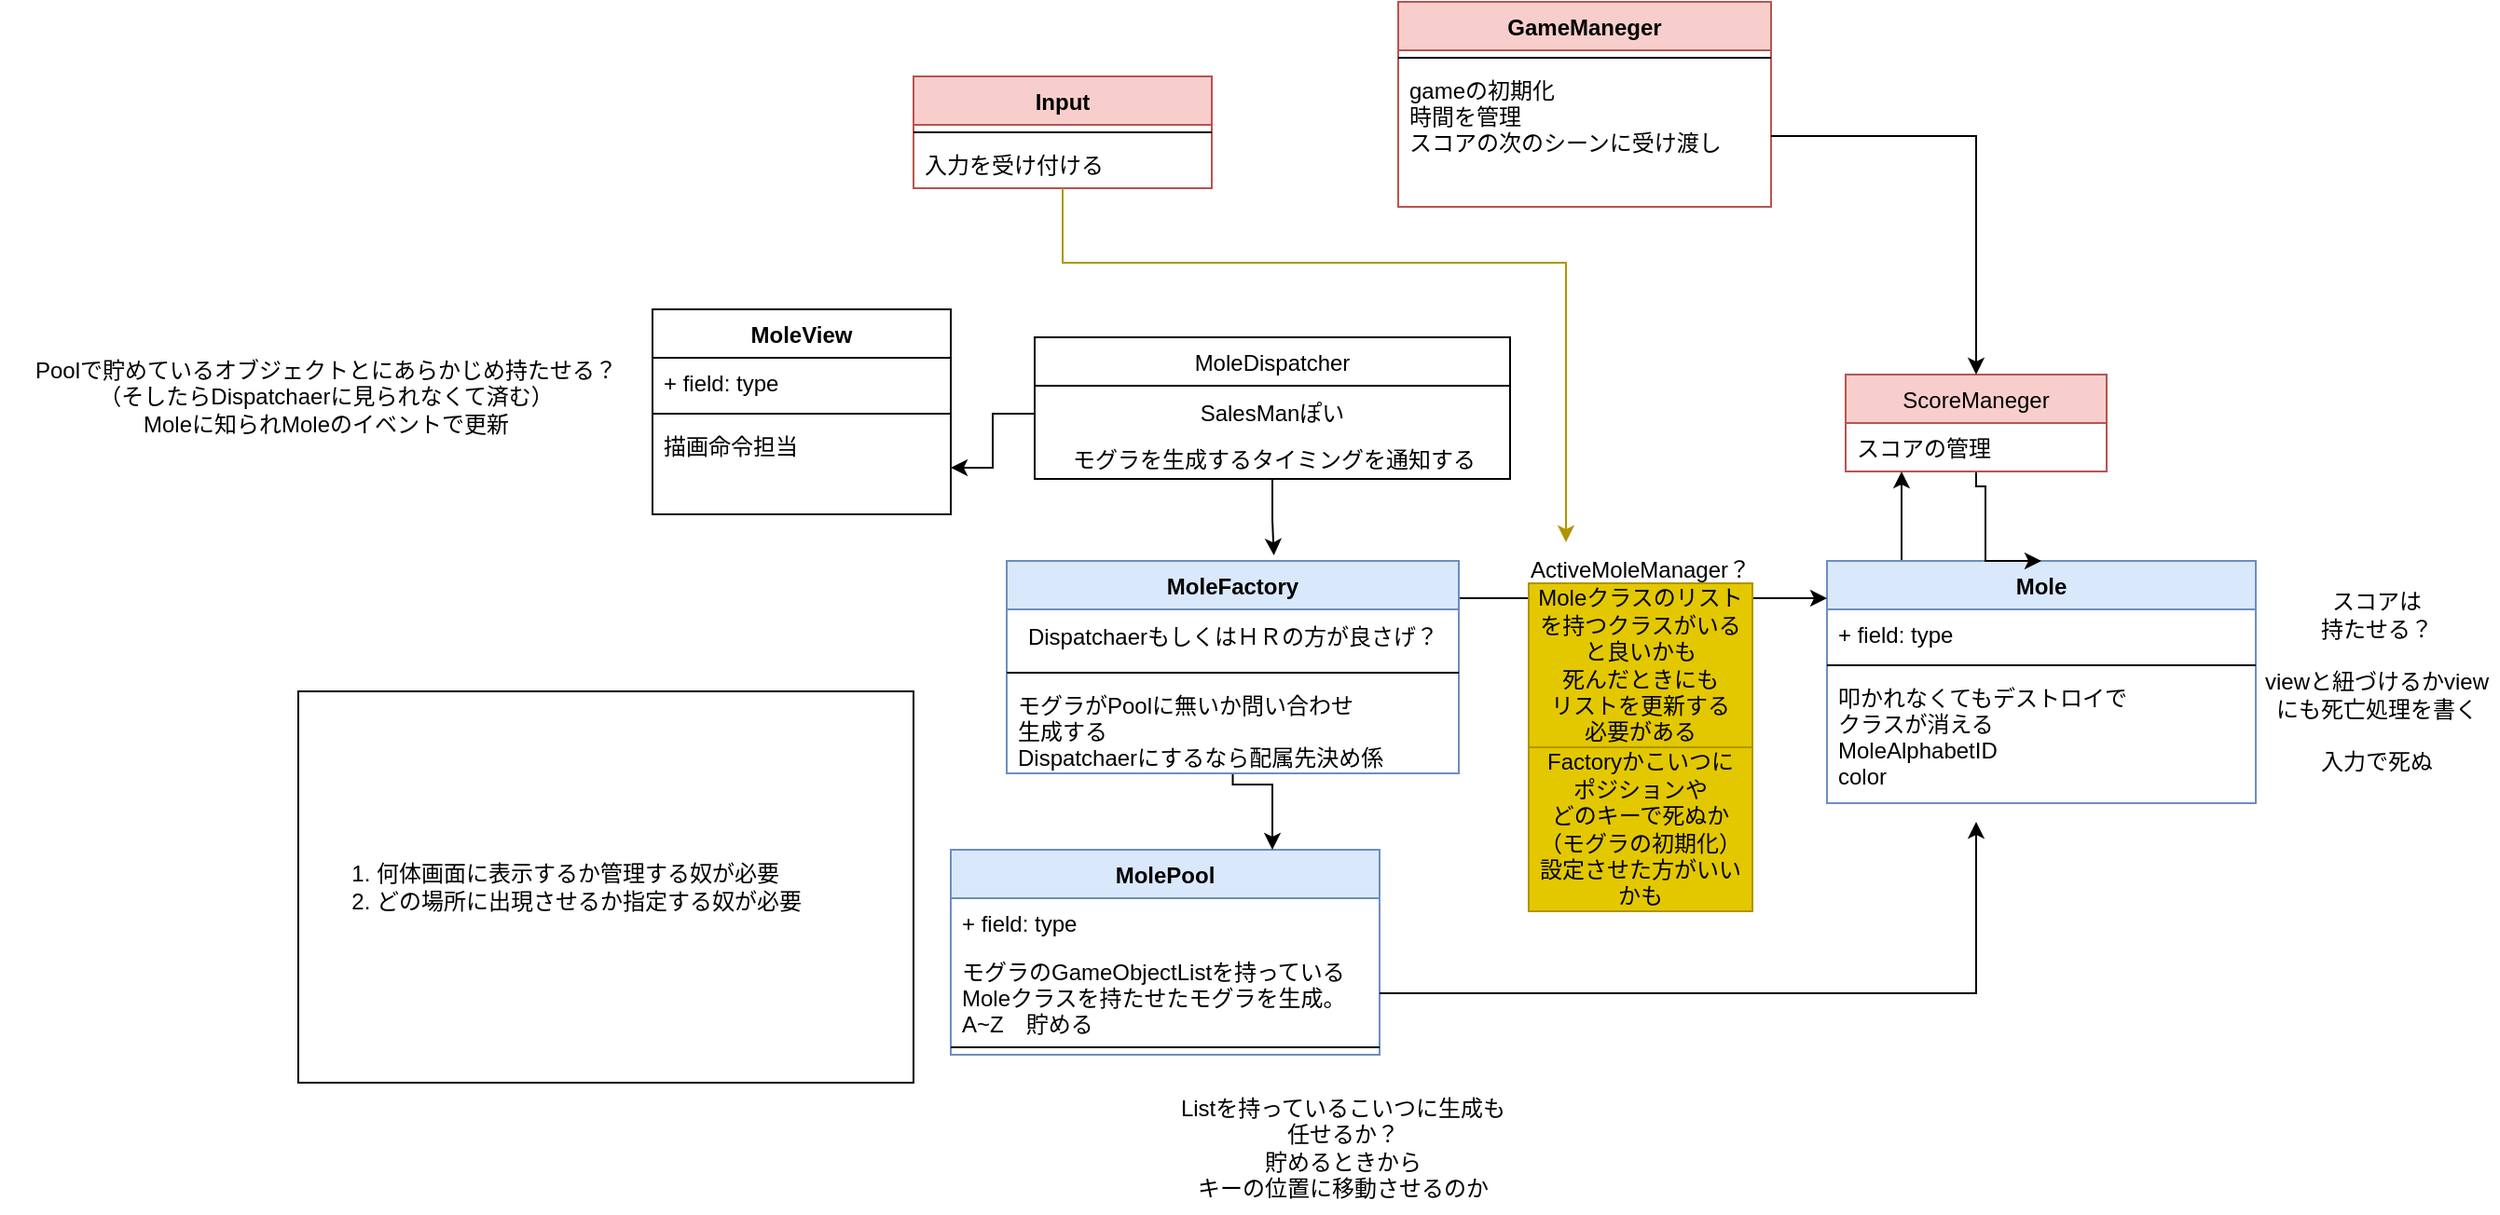 <mxfile version="17.5.0" type="github">
  <diagram name="Page-1" id="c4acf3e9-155e-7222-9cf6-157b1a14988f">
    <mxGraphModel dx="1632" dy="1543" grid="1" gridSize="10" guides="1" tooltips="1" connect="1" arrows="1" fold="1" page="1" pageScale="1" pageWidth="850" pageHeight="1100" background="none" math="0" shadow="0">
      <root>
        <mxCell id="0" />
        <mxCell id="1" parent="0" />
        <mxCell id="Vvdhg_ALBChD_DTkoO_b-1" value="Input" style="swimlane;fontStyle=1;align=center;verticalAlign=top;childLayout=stackLayout;horizontal=1;startSize=26;horizontalStack=0;resizeParent=1;resizeParentMax=0;resizeLast=0;collapsible=1;marginBottom=0;fillColor=#f8cecc;strokeColor=#b85450;" parent="1" vertex="1">
          <mxGeometry x="10" y="-250" width="160" height="60" as="geometry" />
        </mxCell>
        <mxCell id="Vvdhg_ALBChD_DTkoO_b-3" value="" style="line;strokeWidth=1;fillColor=none;align=left;verticalAlign=middle;spacingTop=-1;spacingLeft=3;spacingRight=3;rotatable=0;labelPosition=right;points=[];portConstraint=eastwest;" parent="Vvdhg_ALBChD_DTkoO_b-1" vertex="1">
          <mxGeometry y="26" width="160" height="8" as="geometry" />
        </mxCell>
        <mxCell id="Vvdhg_ALBChD_DTkoO_b-4" value="入力を受け付ける" style="text;strokeColor=none;fillColor=none;align=left;verticalAlign=top;spacingLeft=4;spacingRight=4;overflow=hidden;rotatable=0;points=[[0,0.5],[1,0.5]];portConstraint=eastwest;" parent="Vvdhg_ALBChD_DTkoO_b-1" vertex="1">
          <mxGeometry y="34" width="160" height="26" as="geometry" />
        </mxCell>
        <mxCell id="Vvdhg_ALBChD_DTkoO_b-9" value="GameManeger" style="swimlane;fontStyle=1;align=center;verticalAlign=top;childLayout=stackLayout;horizontal=1;startSize=26;horizontalStack=0;resizeParent=1;resizeParentMax=0;resizeLast=0;collapsible=1;marginBottom=0;fillColor=#f8cecc;strokeColor=#b85450;" parent="1" vertex="1">
          <mxGeometry x="270" y="-290" width="200" height="110" as="geometry" />
        </mxCell>
        <mxCell id="Vvdhg_ALBChD_DTkoO_b-11" value="" style="line;strokeWidth=1;fillColor=none;align=left;verticalAlign=middle;spacingTop=-1;spacingLeft=3;spacingRight=3;rotatable=0;labelPosition=right;points=[];portConstraint=eastwest;" parent="Vvdhg_ALBChD_DTkoO_b-9" vertex="1">
          <mxGeometry y="26" width="200" height="8" as="geometry" />
        </mxCell>
        <mxCell id="Vvdhg_ALBChD_DTkoO_b-12" value="gameの初期化&#xa;時間を管理&#xa;スコアの次のシーンに受け渡し" style="text;strokeColor=none;fillColor=none;align=left;verticalAlign=top;spacingLeft=4;spacingRight=4;overflow=hidden;rotatable=0;points=[[0,0.5],[1,0.5]];portConstraint=eastwest;" parent="Vvdhg_ALBChD_DTkoO_b-9" vertex="1">
          <mxGeometry y="34" width="200" height="76" as="geometry" />
        </mxCell>
        <mxCell id="XA66LzQS8de4cFt1vejA-6" value="" style="edgeStyle=orthogonalEdgeStyle;rounded=0;orthogonalLoop=1;jettySize=auto;html=1;" parent="1" source="Vvdhg_ALBChD_DTkoO_b-13" target="Vvdhg_ALBChD_DTkoO_b-42" edge="1">
          <mxGeometry relative="1" as="geometry">
            <Array as="points">
              <mxPoint x="540" y="-14" />
              <mxPoint x="540" y="-14" />
            </Array>
          </mxGeometry>
        </mxCell>
        <mxCell id="Vvdhg_ALBChD_DTkoO_b-13" value="Mole" style="swimlane;fontStyle=1;align=center;verticalAlign=top;childLayout=stackLayout;horizontal=1;startSize=26;horizontalStack=0;resizeParent=1;resizeParentMax=0;resizeLast=0;collapsible=1;marginBottom=0;fillColor=#dae8fc;strokeColor=#6c8ebf;" parent="1" vertex="1">
          <mxGeometry x="500" y="10" width="230" height="130" as="geometry" />
        </mxCell>
        <mxCell id="Vvdhg_ALBChD_DTkoO_b-14" value="+ field: type" style="text;strokeColor=none;fillColor=none;align=left;verticalAlign=top;spacingLeft=4;spacingRight=4;overflow=hidden;rotatable=0;points=[[0,0.5],[1,0.5]];portConstraint=eastwest;" parent="Vvdhg_ALBChD_DTkoO_b-13" vertex="1">
          <mxGeometry y="26" width="230" height="26" as="geometry" />
        </mxCell>
        <mxCell id="Vvdhg_ALBChD_DTkoO_b-15" value="" style="line;strokeWidth=1;fillColor=none;align=left;verticalAlign=middle;spacingTop=-1;spacingLeft=3;spacingRight=3;rotatable=0;labelPosition=right;points=[];portConstraint=eastwest;" parent="Vvdhg_ALBChD_DTkoO_b-13" vertex="1">
          <mxGeometry y="52" width="230" height="8" as="geometry" />
        </mxCell>
        <mxCell id="Vvdhg_ALBChD_DTkoO_b-16" value="叩かれなくてもデストロイで&#xa;クラスが消える&#xa;MoleAlphabetID&#xa;color" style="text;strokeColor=none;fillColor=none;align=left;verticalAlign=top;spacingLeft=4;spacingRight=4;overflow=hidden;rotatable=0;points=[[0,0.5],[1,0.5]];portConstraint=eastwest;" parent="Vvdhg_ALBChD_DTkoO_b-13" vertex="1">
          <mxGeometry y="60" width="230" height="70" as="geometry" />
        </mxCell>
        <mxCell id="Vvdhg_ALBChD_DTkoO_b-17" value="MolePool" style="swimlane;fontStyle=1;align=center;verticalAlign=top;childLayout=stackLayout;horizontal=1;startSize=26;horizontalStack=0;resizeParent=1;resizeParentMax=0;resizeLast=0;collapsible=1;marginBottom=0;fillColor=#dae8fc;strokeColor=#6c8ebf;" parent="1" vertex="1">
          <mxGeometry x="30" y="165" width="230" height="110" as="geometry" />
        </mxCell>
        <mxCell id="Vvdhg_ALBChD_DTkoO_b-18" value="+ field: type" style="text;strokeColor=none;fillColor=none;align=left;verticalAlign=top;spacingLeft=4;spacingRight=4;overflow=hidden;rotatable=0;points=[[0,0.5],[1,0.5]];portConstraint=eastwest;" parent="Vvdhg_ALBChD_DTkoO_b-17" vertex="1">
          <mxGeometry y="26" width="230" height="26" as="geometry" />
        </mxCell>
        <mxCell id="Vvdhg_ALBChD_DTkoO_b-20" value="モグラのGameObjectListを持っている&#xa;Moleクラスを持たせたモグラを生成。&#xa;A~Z　貯める" style="text;strokeColor=none;fillColor=none;align=left;verticalAlign=top;spacingLeft=4;spacingRight=4;overflow=hidden;rotatable=0;points=[[0,0.5],[1,0.5]];portConstraint=eastwest;" parent="Vvdhg_ALBChD_DTkoO_b-17" vertex="1">
          <mxGeometry y="52" width="230" height="50" as="geometry" />
        </mxCell>
        <mxCell id="Vvdhg_ALBChD_DTkoO_b-19" value="" style="line;strokeWidth=1;fillColor=none;align=left;verticalAlign=middle;spacingTop=-1;spacingLeft=3;spacingRight=3;rotatable=0;labelPosition=right;points=[];portConstraint=eastwest;" parent="Vvdhg_ALBChD_DTkoO_b-17" vertex="1">
          <mxGeometry y="102" width="230" height="8" as="geometry" />
        </mxCell>
        <mxCell id="Vvdhg_ALBChD_DTkoO_b-66" style="edgeStyle=orthogonalEdgeStyle;rounded=0;orthogonalLoop=1;jettySize=auto;html=1;entryX=0;entryY=0.154;entryDx=0;entryDy=0;entryPerimeter=0;" parent="1" source="Vvdhg_ALBChD_DTkoO_b-21" target="Vvdhg_ALBChD_DTkoO_b-13" edge="1">
          <mxGeometry relative="1" as="geometry">
            <Array as="points">
              <mxPoint x="335" y="30" />
              <mxPoint x="335" y="30" />
            </Array>
          </mxGeometry>
        </mxCell>
        <mxCell id="Z_1ZyHOvy-6-JFD3m0zJ-14" value="" style="edgeStyle=orthogonalEdgeStyle;rounded=0;orthogonalLoop=1;jettySize=auto;html=1;entryX=0.75;entryY=0;entryDx=0;entryDy=0;" parent="1" source="Vvdhg_ALBChD_DTkoO_b-21" target="Vvdhg_ALBChD_DTkoO_b-17" edge="1">
          <mxGeometry relative="1" as="geometry">
            <mxPoint x="210" y="130" as="targetPoint" />
            <Array as="points">
              <mxPoint x="181" y="130" />
              <mxPoint x="203" y="130" />
            </Array>
          </mxGeometry>
        </mxCell>
        <mxCell id="Vvdhg_ALBChD_DTkoO_b-21" value="MoleFactory" style="swimlane;fontStyle=1;align=center;verticalAlign=top;childLayout=stackLayout;horizontal=1;startSize=26;horizontalStack=0;resizeParent=1;resizeParentMax=0;resizeLast=0;collapsible=1;marginBottom=0;fillColor=#dae8fc;strokeColor=#6c8ebf;" parent="1" vertex="1">
          <mxGeometry x="60" y="10" width="242.5" height="114" as="geometry" />
        </mxCell>
        <mxCell id="Z_1ZyHOvy-6-JFD3m0zJ-3" value="DispatchaerもしくはＨＲの方が良さげ？" style="text;html=1;strokeColor=none;fillColor=none;align=center;verticalAlign=middle;whiteSpace=wrap;rounded=0;" parent="Vvdhg_ALBChD_DTkoO_b-21" vertex="1">
          <mxGeometry y="26" width="242.5" height="30" as="geometry" />
        </mxCell>
        <mxCell id="Vvdhg_ALBChD_DTkoO_b-23" value="" style="line;strokeWidth=1;fillColor=none;align=left;verticalAlign=middle;spacingTop=-1;spacingLeft=3;spacingRight=3;rotatable=0;labelPosition=right;points=[];portConstraint=eastwest;" parent="Vvdhg_ALBChD_DTkoO_b-21" vertex="1">
          <mxGeometry y="56" width="242.5" height="8" as="geometry" />
        </mxCell>
        <mxCell id="Vvdhg_ALBChD_DTkoO_b-24" value="モグラがPoolに無いか問い合わせ&#xa;生成する&#xa;Dispatchaerにするなら配属先決め係" style="text;strokeColor=none;fillColor=none;align=left;verticalAlign=top;spacingLeft=4;spacingRight=4;overflow=hidden;rotatable=0;points=[[0,0.5],[1,0.5]];portConstraint=eastwest;" parent="Vvdhg_ALBChD_DTkoO_b-21" vertex="1">
          <mxGeometry y="64" width="242.5" height="50" as="geometry" />
        </mxCell>
        <mxCell id="Vvdhg_ALBChD_DTkoO_b-26" value="MoleView" style="swimlane;fontStyle=1;align=center;verticalAlign=top;childLayout=stackLayout;horizontal=1;startSize=26;horizontalStack=0;resizeParent=1;resizeParentMax=0;resizeLast=0;collapsible=1;marginBottom=0;" parent="1" vertex="1">
          <mxGeometry x="-130" y="-125" width="160" height="110" as="geometry" />
        </mxCell>
        <mxCell id="Vvdhg_ALBChD_DTkoO_b-27" value="+ field: type" style="text;strokeColor=none;fillColor=none;align=left;verticalAlign=top;spacingLeft=4;spacingRight=4;overflow=hidden;rotatable=0;points=[[0,0.5],[1,0.5]];portConstraint=eastwest;" parent="Vvdhg_ALBChD_DTkoO_b-26" vertex="1">
          <mxGeometry y="26" width="160" height="26" as="geometry" />
        </mxCell>
        <mxCell id="Vvdhg_ALBChD_DTkoO_b-28" value="" style="line;strokeWidth=1;fillColor=none;align=left;verticalAlign=middle;spacingTop=-1;spacingLeft=3;spacingRight=3;rotatable=0;labelPosition=right;points=[];portConstraint=eastwest;" parent="Vvdhg_ALBChD_DTkoO_b-26" vertex="1">
          <mxGeometry y="52" width="160" height="8" as="geometry" />
        </mxCell>
        <mxCell id="Vvdhg_ALBChD_DTkoO_b-29" value="描画命令担当" style="text;strokeColor=none;fillColor=none;align=left;verticalAlign=top;spacingLeft=4;spacingRight=4;overflow=hidden;rotatable=0;points=[[0,0.5],[1,0.5]];portConstraint=eastwest;" parent="Vvdhg_ALBChD_DTkoO_b-26" vertex="1">
          <mxGeometry y="60" width="160" height="50" as="geometry" />
        </mxCell>
        <mxCell id="Vvdhg_ALBChD_DTkoO_b-30" value="MoleDispatcher" style="swimlane;fontStyle=0;childLayout=stackLayout;horizontal=1;startSize=26;horizontalStack=0;resizeParent=1;resizeParentMax=0;resizeLast=0;collapsible=1;marginBottom=0;" parent="1" vertex="1">
          <mxGeometry x="75" y="-110" width="255" height="76" as="geometry" />
        </mxCell>
        <mxCell id="Z_1ZyHOvy-6-JFD3m0zJ-2" value="SalesManぽい" style="text;html=1;strokeColor=none;fillColor=none;align=center;verticalAlign=middle;whiteSpace=wrap;rounded=0;" parent="Vvdhg_ALBChD_DTkoO_b-30" vertex="1">
          <mxGeometry y="26" width="255" height="30" as="geometry" />
        </mxCell>
        <mxCell id="Vvdhg_ALBChD_DTkoO_b-38" value="&lt;span style=&quot;text-align: left&quot;&gt;モグラを生成するタイミングを通知する&lt;br&gt;&lt;/span&gt;" style="text;html=1;align=center;verticalAlign=middle;resizable=0;points=[];autosize=1;strokeColor=none;fillColor=none;" parent="Vvdhg_ALBChD_DTkoO_b-30" vertex="1">
          <mxGeometry y="56" width="255" height="20" as="geometry" />
        </mxCell>
        <mxCell id="Vvdhg_ALBChD_DTkoO_b-52" value="" style="edgeStyle=orthogonalEdgeStyle;rounded=0;orthogonalLoop=1;jettySize=auto;html=1;entryX=0.5;entryY=0;entryDx=0;entryDy=0;" parent="1" source="Vvdhg_ALBChD_DTkoO_b-39" target="Vvdhg_ALBChD_DTkoO_b-13" edge="1">
          <mxGeometry relative="1" as="geometry">
            <Array as="points">
              <mxPoint x="580" y="-30" />
              <mxPoint x="585" y="-30" />
            </Array>
          </mxGeometry>
        </mxCell>
        <mxCell id="Vvdhg_ALBChD_DTkoO_b-39" value="ScoreManeger" style="swimlane;fontStyle=0;childLayout=stackLayout;horizontal=1;startSize=26;fillColor=#f8cecc;horizontalStack=0;resizeParent=1;resizeParentMax=0;resizeLast=0;collapsible=1;marginBottom=0;strokeColor=#b85450;" parent="1" vertex="1">
          <mxGeometry x="510" y="-90" width="140" height="52" as="geometry" />
        </mxCell>
        <mxCell id="Vvdhg_ALBChD_DTkoO_b-42" value="スコアの管理" style="text;strokeColor=none;fillColor=none;align=left;verticalAlign=top;spacingLeft=4;spacingRight=4;overflow=hidden;rotatable=0;points=[[0,0.5],[1,0.5]];portConstraint=eastwest;" parent="Vvdhg_ALBChD_DTkoO_b-39" vertex="1">
          <mxGeometry y="26" width="140" height="26" as="geometry" />
        </mxCell>
        <mxCell id="Vvdhg_ALBChD_DTkoO_b-59" style="edgeStyle=orthogonalEdgeStyle;rounded=0;orthogonalLoop=1;jettySize=auto;html=1;exitX=1;exitY=0.5;exitDx=0;exitDy=0;entryX=0.5;entryY=0;entryDx=0;entryDy=0;" parent="1" source="Vvdhg_ALBChD_DTkoO_b-12" target="Vvdhg_ALBChD_DTkoO_b-39" edge="1">
          <mxGeometry relative="1" as="geometry" />
        </mxCell>
        <mxCell id="XA66LzQS8de4cFt1vejA-1" value="&lt;ol&gt;&lt;li&gt;何体画面に表示するか管理する奴が必要&lt;/li&gt;&lt;li&gt;どの場所に出現させるか指定する奴が必要&lt;/li&gt;&lt;/ol&gt;" style="rounded=0;whiteSpace=wrap;html=1;align=left;" parent="1" vertex="1">
          <mxGeometry x="-320" y="80" width="330" height="210" as="geometry" />
        </mxCell>
        <mxCell id="XA66LzQS8de4cFt1vejA-2" value="" style="edgeStyle=orthogonalEdgeStyle;rounded=0;orthogonalLoop=1;jettySize=auto;html=1;entryX=0.591;entryY=-0.026;entryDx=0;entryDy=0;entryPerimeter=0;" parent="1" source="Vvdhg_ALBChD_DTkoO_b-38" target="Vvdhg_ALBChD_DTkoO_b-21" edge="1">
          <mxGeometry relative="1" as="geometry" />
        </mxCell>
        <mxCell id="XA66LzQS8de4cFt1vejA-5" style="edgeStyle=orthogonalEdgeStyle;rounded=0;orthogonalLoop=1;jettySize=auto;html=1;" parent="1" source="Vvdhg_ALBChD_DTkoO_b-20" edge="1">
          <mxGeometry relative="1" as="geometry">
            <mxPoint x="580" y="150" as="targetPoint" />
            <Array as="points">
              <mxPoint x="580" y="242" />
              <mxPoint x="580" y="150" />
            </Array>
          </mxGeometry>
        </mxCell>
        <mxCell id="XA66LzQS8de4cFt1vejA-8" value="Moleクラスのリスト&lt;br&gt;を持つクラスがいると良いかも&lt;br&gt;死んだときにも&lt;br&gt;リストを更新する&lt;br&gt;必要がある" style="rounded=0;whiteSpace=wrap;html=1;fillColor=#e3c800;fontColor=#000000;strokeColor=#B09500;" parent="1" vertex="1">
          <mxGeometry x="340" y="22" width="120" height="88" as="geometry" />
        </mxCell>
        <mxCell id="XA66LzQS8de4cFt1vejA-9" style="edgeStyle=orthogonalEdgeStyle;rounded=0;orthogonalLoop=1;jettySize=auto;html=1;fillColor=#e3c800;strokeColor=#B09500;" parent="1" source="Vvdhg_ALBChD_DTkoO_b-4" edge="1">
          <mxGeometry relative="1" as="geometry">
            <Array as="points">
              <mxPoint x="90" y="-150" />
              <mxPoint x="360" y="-150" />
              <mxPoint x="360" />
            </Array>
            <mxPoint x="360" as="targetPoint" />
          </mxGeometry>
        </mxCell>
        <mxCell id="XA66LzQS8de4cFt1vejA-10" value="Factoryかこいつに&lt;br&gt;ポジションや&lt;br&gt;どのキーで死ぬか&lt;br&gt;（モグラの初期化）設定させた方がいいかも" style="rounded=0;whiteSpace=wrap;html=1;fillColor=#e3c800;fontColor=#000000;strokeColor=#B09500;" parent="1" vertex="1">
          <mxGeometry x="340" y="110" width="120" height="88" as="geometry" />
        </mxCell>
        <mxCell id="Z_1ZyHOvy-6-JFD3m0zJ-1" value="ActiveMoleManager？" style="text;html=1;strokeColor=none;fillColor=none;align=center;verticalAlign=middle;whiteSpace=wrap;rounded=0;" parent="1" vertex="1">
          <mxGeometry x="370" width="60" height="30" as="geometry" />
        </mxCell>
        <mxCell id="Z_1ZyHOvy-6-JFD3m0zJ-5" value="" style="edgeStyle=orthogonalEdgeStyle;rounded=0;orthogonalLoop=1;jettySize=auto;html=1;" parent="1" source="Z_1ZyHOvy-6-JFD3m0zJ-2" target="Vvdhg_ALBChD_DTkoO_b-29" edge="1">
          <mxGeometry relative="1" as="geometry" />
        </mxCell>
        <mxCell id="Z_1ZyHOvy-6-JFD3m0zJ-6" value="スコアは&lt;br&gt;持たせる？&lt;br&gt;&lt;br&gt;viewと紐づけるかviewにも死亡処理を書く&lt;br&gt;&lt;br&gt;入力で死ぬ" style="text;html=1;strokeColor=none;fillColor=none;align=center;verticalAlign=middle;whiteSpace=wrap;rounded=0;" parent="1" vertex="1">
          <mxGeometry x="730" y="20" width="130" height="110" as="geometry" />
        </mxCell>
        <mxCell id="Z_1ZyHOvy-6-JFD3m0zJ-15" value="Listを持っているこいつに生成も任せるか？&lt;br&gt;貯めるときから&lt;br&gt;キーの位置に移動させるのか" style="text;html=1;strokeColor=none;fillColor=none;align=center;verticalAlign=middle;whiteSpace=wrap;rounded=0;" parent="1" vertex="1">
          <mxGeometry x="151" y="290" width="179" height="70" as="geometry" />
        </mxCell>
        <mxCell id="qsug9hv2TDA-P5jhMJP--1" value="Poolで貯めているオブジェクトとにあらかじめ持たせる？&lt;br&gt;（そしたらDispatchaerに見られなくて済む）&lt;br&gt;Moleに知られMoleのイベントで更新" style="text;html=1;strokeColor=none;fillColor=none;align=center;verticalAlign=middle;whiteSpace=wrap;rounded=0;" vertex="1" parent="1">
          <mxGeometry x="-480" y="-110" width="350" height="64" as="geometry" />
        </mxCell>
      </root>
    </mxGraphModel>
  </diagram>
</mxfile>
